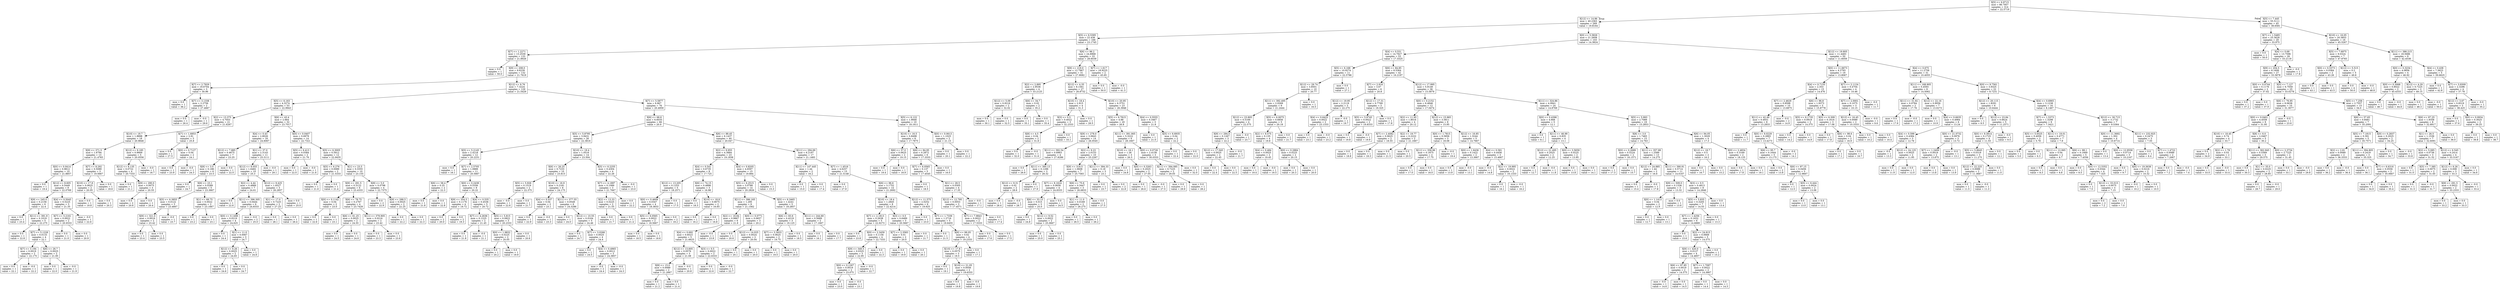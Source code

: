 digraph Tree {
node [shape=box] ;
0 [label="X[5] <= 6.9715\nmse = 86.7957\nsamples = 314\nvalue = 22.5719"] ;
1 [label="X[12] <= 14.86\nmse = 40.2363\nsamples = 269\nvalue = 19.8164"] ;
0 -> 1 [labeldistance=2.5, labelangle=45, headlabel="True"] ;
2 [label="X[5] <= 6.5395\nmse = 22.438\nsamples = 166\nvalue = 23.1745"] ;
1 -> 2 ;
3 [label="X[7] <= 1.2271\nmse = 13.2539\nsamples = 133\nvalue = 21.8926"] ;
2 -> 3 ;
4 [label="mse = 0.0\nsamples = 1\nvalue = 50.0"] ;
3 -> 4 ;
5 [label="X[9] <= 208.0\nmse = 9.6239\nsamples = 132\nvalue = 21.7619"] ;
3 -> 5 ;
6 [label="X[7] <= 2.7929\nmse = 19.6704\nsamples = 3\nvalue = 30.96"] ;
5 -> 6 ;
7 [label="mse = 0.0\nsamples = 1\nvalue = 36.2"] ;
6 -> 7 ;
8 [label="X[7] <= 3.1338\nmse = 2.2756\nsamples = 2\nvalue = 27.4667"] ;
6 -> 8 ;
9 [label="mse = 0.0\nsamples = 1\nvalue = 26.4"] ;
8 -> 9 ;
10 [label="mse = -0.0\nsamples = 1\nvalue = 29.6"] ;
8 -> 10 ;
11 [label="X[12] <= 9.76\nmse = 7.3224\nsamples = 129\nvalue = 21.5429"] ;
5 -> 11 ;
12 [label="X[5] <= 6.163\nmse = 4.3274\nsamples = 53\nvalue = 22.9943"] ;
11 -> 12 ;
13 [label="X[2] <= 13.375\nmse = 4.7053\nsamples = 21\nvalue = 21.6267"] ;
12 -> 13 ;
14 [label="X[10] <= 19.7\nmse = 1.8898\nsamples = 18\nvalue = 20.9846"] ;
13 -> 14 ;
15 [label="X[9] <= 371.5\nmse = 1.6794\nsamples = 13\nvalue = 21.4765"] ;
14 -> 15 ;
16 [label="X[0] <= 0.0414\nmse = 0.9812\nsamples = 10\nvalue = 21.8857"] ;
15 -> 16 ;
17 [label="mse = 0.0\nsamples = 1\nvalue = 19.4"] ;
16 -> 17 ;
18 [label="X[12] <= 8.605\nmse = 0.5449\nsamples = 9\nvalue = 22.0769"] ;
16 -> 18 ;
19 [label="X[9] <= 245.0\nmse = 0.2156\nsamples = 6\nvalue = 22.4"] ;
18 -> 19 ;
20 [label="mse = 0.0\nsamples = 1\nvalue = 23.4"] ;
19 -> 20 ;
21 [label="X[11] <= 391.9\nmse = 0.1019\nsamples = 5\nvalue = 22.275"] ;
19 -> 21 ;
22 [label="mse = 0.0\nsamples = 1\nvalue = 22.8"] ;
21 -> 22 ;
23 [label="X[7] <= 5.1228\nmse = 0.0133\nsamples = 4\nvalue = 22.1"] ;
21 -> 23 ;
24 [label="X[7] <= 3.194\nmse = 0.0019\nsamples = 2\nvalue = 22.175"] ;
23 -> 24 ;
25 [label="mse = 0.0\nsamples = 1\nvalue = 22.1"] ;
24 -> 25 ;
26 [label="mse = -0.0\nsamples = 1\nvalue = 22.2"] ;
24 -> 26 ;
27 [label="X[6] <= 26.7\nmse = 0.0025\nsamples = 2\nvalue = 21.95"] ;
23 -> 27 ;
28 [label="mse = 0.0\nsamples = 1\nvalue = 22.0"] ;
27 -> 28 ;
29 [label="mse = -0.0\nsamples = 1\nvalue = 21.9"] ;
27 -> 29 ;
30 [label="X[4] <= 0.5045\nmse = 0.5225\nsamples = 3\nvalue = 21.35"] ;
18 -> 30 ;
31 [label="X[7] <= 5.2161\nmse = 0.0022\nsamples = 2\nvalue = 20.9333"] ;
30 -> 31 ;
32 [label="mse = 0.0\nsamples = 1\nvalue = 21.0"] ;
31 -> 32 ;
33 [label="mse = 0.0\nsamples = 1\nvalue = 20.9"] ;
31 -> 33 ;
34 [label="mse = -0.0\nsamples = 1\nvalue = 22.6"] ;
30 -> 34 ;
35 [label="X[7] <= 8.292\nmse = 0.5089\nsamples = 3\nvalue = 19.5667"] ;
15 -> 35 ;
36 [label="X[10] <= 17.8\nmse = 0.0625\nsamples = 2\nvalue = 20.05"] ;
35 -> 36 ;
37 [label="mse = 0.0\nsamples = 1\nvalue = 19.8"] ;
36 -> 37 ;
38 [label="mse = 0.0\nsamples = 1\nvalue = 20.3"] ;
36 -> 38 ;
39 [label="mse = 0.0\nsamples = 1\nvalue = 18.6"] ;
35 -> 39 ;
40 [label="X[12] <= 9.185\nmse = 0.9669\nsamples = 5\nvalue = 20.0556"] ;
14 -> 40 ;
41 [label="X[12] <= 8.135\nmse = 0.0722\nsamples = 4\nvalue = 20.7333"] ;
40 -> 41 ;
42 [label="mse = 0.0\nsamples = 1\nvalue = 21.1"] ;
41 -> 42 ;
43 [label="X[9] <= 290.0\nmse = 0.0075\nsamples = 3\nvalue = 20.55"] ;
41 -> 43 ;
44 [label="mse = 0.0\nsamples = 2\nvalue = 20.6"] ;
43 -> 44 ;
45 [label="mse = 0.0\nsamples = 1\nvalue = 20.4"] ;
43 -> 45 ;
46 [label="mse = -0.0\nsamples = 1\nvalue = 18.7"] ;
40 -> 46 ;
47 [label="X[7] <= 1.6853\nmse = 2.91\nsamples = 3\nvalue = 25.8"] ;
13 -> 47 ;
48 [label="mse = 0.0\nsamples = 1\nvalue = 27.5"] ;
47 -> 48 ;
49 [label="X[0] <= 0.7127\nmse = 0.04\nsamples = 2\nvalue = 24.1"] ;
47 -> 49 ;
50 [label="mse = 0.0\nsamples = 1\nvalue = 23.9"] ;
49 -> 50 ;
51 [label="mse = -0.0\nsamples = 1\nvalue = 24.3"] ;
49 -> 51 ;
52 [label="X[6] <= 43.4\nmse = 2.664\nsamples = 32\nvalue = 23.7017"] ;
12 -> 52 ;
53 [label="X[4] <= 0.43\nmse = 2.8026\nsamples = 18\nvalue = 24.6067"] ;
52 -> 53 ;
54 [label="X[12] <= 7.885\nmse = 0.4675\nsamples = 7\nvalue = 23.25"] ;
53 -> 54 ;
55 [label="X[8] <= 3.0\nmse = 0.186\nsamples = 6\nvalue = 23.5"] ;
54 -> 55 ;
56 [label="mse = 0.0\nsamples = 1\nvalue = 24.7"] ;
55 -> 56 ;
57 [label="X[6] <= 23.1\nmse = 0.0289\nsamples = 5\nvalue = 23.3667"] ;
55 -> 57 ;
58 [label="X[5] <= 6.3855\nmse = 0.0122\nsamples = 3\nvalue = 23.4667"] ;
57 -> 58 ;
59 [label="X[9] <= 321.0\nmse = 0.0016\nsamples = 2\nvalue = 23.42"] ;
58 -> 59 ;
60 [label="mse = 0.0\nsamples = 1\nvalue = 23.4"] ;
59 -> 60 ;
61 [label="mse = 0.0\nsamples = 1\nvalue = 23.5"] ;
59 -> 61 ;
62 [label="mse = -0.0\nsamples = 1\nvalue = 23.7"] ;
58 -> 62 ;
63 [label="X[1] <= 68.75\nmse = 0.0022\nsamples = 2\nvalue = 23.1667"] ;
57 -> 63 ;
64 [label="mse = 0.0\nsamples = 1\nvalue = 23.2"] ;
63 -> 64 ;
65 [label="mse = 0.0\nsamples = 1\nvalue = 23.1"] ;
63 -> 65 ;
66 [label="mse = 0.0\nsamples = 1\nvalue = 22.0"] ;
54 -> 66 ;
67 [label="X[1] <= 37.0\nmse = 2.3143\nsamples = 11\nvalue = 25.5111"] ;
53 -> 67 ;
68 [label="X[12] <= 8.055\nmse = 1.6482\nsamples = 10\nvalue = 25.3"] ;
67 -> 68 ;
69 [label="X[2] <= 4.44\nmse = 0.4889\nsamples = 7\nvalue = 24.61"] ;
68 -> 69 ;
70 [label="mse = 0.0\nsamples = 1\nvalue = 22.6"] ;
69 -> 70 ;
71 [label="X[11] <= 396.305\nmse = 0.0444\nsamples = 6\nvalue = 24.8333"] ;
69 -> 71 ;
72 [label="X[0] <= 0.1498\nmse = 0.0219\nsamples = 4\nvalue = 24.625"] ;
71 -> 72 ;
73 [label="mse = 0.0\nsamples = 1\nvalue = 24.4"] ;
72 -> 73 ;
74 [label="X[1] <= 11.0\nmse = 0.0067\nsamples = 3\nvalue = 24.7"] ;
72 -> 74 ;
75 [label="X[12] <= 6.26\nmse = 0.0025\nsamples = 2\nvalue = 24.65"] ;
74 -> 75 ;
76 [label="mse = 0.0\nsamples = 1\nvalue = 24.6"] ;
75 -> 76 ;
77 [label="mse = 0.0\nsamples = 1\nvalue = 24.7"] ;
75 -> 77 ;
78 [label="mse = 0.0\nsamples = 1\nvalue = 24.8"] ;
74 -> 78 ;
79 [label="mse = -0.0\nsamples = 2\nvalue = 25.0"] ;
71 -> 79 ;
80 [label="X[12] <= 9.425\nmse = 1.6527\nsamples = 3\nvalue = 26.2857"] ;
68 -> 80 ;
81 [label="X[1] <= 17.0\nmse = 0.7225\nsamples = 2\nvalue = 27.25"] ;
80 -> 81 ;
82 [label="mse = 0.0\nsamples = 1\nvalue = 28.1"] ;
81 -> 82 ;
83 [label="mse = 0.0\nsamples = 1\nvalue = 26.4"] ;
81 -> 83 ;
84 [label="mse = 0.0\nsamples = 1\nvalue = 25.0"] ;
80 -> 84 ;
85 [label="mse = -0.0\nsamples = 1\nvalue = 29.1"] ;
67 -> 85 ;
86 [label="X[0] <= 0.0407\nmse = 0.6979\nsamples = 14\nvalue = 22.7321"] ;
52 -> 86 ;
87 [label="X[5] <= 6.413\nmse = 0.0384\nsamples = 2\nvalue = 21.76"] ;
86 -> 87 ;
88 [label="mse = 0.0\nsamples = 1\nvalue = 22.0"] ;
87 -> 88 ;
89 [label="mse = -0.0\nsamples = 1\nvalue = 21.6"] ;
87 -> 89 ;
90 [label="X[5] <= 6.3005\nmse = 0.5912\nsamples = 12\nvalue = 22.9435"] ;
86 -> 90 ;
91 [label="X[5] <= 6.276\nmse = 0.0089\nsamples = 2\nvalue = 21.5333"] ;
90 -> 91 ;
92 [label="mse = 0.0\nsamples = 1\nvalue = 21.6"] ;
91 -> 92 ;
93 [label="mse = 0.0\nsamples = 1\nvalue = 21.4"] ;
91 -> 93 ;
94 [label="X[1] <= 23.5\nmse = 0.3355\nsamples = 10\nvalue = 23.155"] ;
90 -> 94 ;
95 [label="X[9] <= 291.5\nmse = 0.3122\nsamples = 6\nvalue = 23.4333"] ;
94 -> 95 ;
96 [label="X[0] <= 0.1142\nmse = 0.04\nsamples = 2\nvalue = 23.0"] ;
95 -> 96 ;
97 [label="mse = 0.0\nsamples = 1\nvalue = 22.6"] ;
96 -> 97 ;
98 [label="mse = 0.0\nsamples = 1\nvalue = 23.1"] ;
96 -> 98 ;
99 [label="X[6] <= 78.75\nmse = 0.2767\nsamples = 4\nvalue = 23.7429"] ;
95 -> 99 ;
100 [label="X[6] <= 61.25\nmse = 0.0025\nsamples = 2\nvalue = 24.55"] ;
99 -> 100 ;
101 [label="mse = 0.0\nsamples = 1\nvalue = 24.5"] ;
100 -> 101 ;
102 [label="mse = 0.0\nsamples = 1\nvalue = 24.6"] ;
100 -> 102 ;
103 [label="X[11] <= 379.905\nmse = 0.0216\nsamples = 2\nvalue = 23.42"] ;
99 -> 103 ;
104 [label="mse = 0.0\nsamples = 1\nvalue = 23.3"] ;
103 -> 104 ;
105 [label="mse = 0.0\nsamples = 1\nvalue = 23.6"] ;
103 -> 105 ;
106 [label="X[8] <= 5.0\nmse = 0.0798\nsamples = 4\nvalue = 22.7375"] ;
94 -> 106 ;
107 [label="mse = 0.0\nsamples = 2\nvalue = 22.9"] ;
106 -> 107 ;
108 [label="X[9] <= 288.5\nmse = 0.0025\nsamples = 2\nvalue = 22.25"] ;
106 -> 108 ;
109 [label="mse = 0.0\nsamples = 1\nvalue = 22.2"] ;
108 -> 109 ;
110 [label="mse = 0.0\nsamples = 1\nvalue = 22.3"] ;
108 -> 110 ;
111 [label="X[7] <= 5.5877\nmse = 6.867\nsamples = 76\nvalue = 20.4959"] ;
11 -> 111 ;
112 [label="X[6] <= 68.8\nmse = 6.6035\nsamples = 66\nvalue = 20.9"] ;
111 -> 112 ;
113 [label="X[5] <= 5.8795\nmse = 3.9431\nsamples = 26\nvalue = 22.3816"] ;
112 -> 113 ;
114 [label="X[5] <= 5.2145\nmse = 2.4218\nsamples = 12\nvalue = 20.2231"] ;
113 -> 114 ;
115 [label="mse = 0.0\nsamples = 1\nvalue = 16.1"] ;
114 -> 115 ;
116 [label="X[7] <= 2.5705\nmse = 1.0889\nsamples = 11\nvalue = 20.5667"] ;
114 -> 116 ;
117 [label="X[6] <= 58.4\nmse = 0.25\nsamples = 2\nvalue = 22.3"] ;
116 -> 117 ;
118 [label="mse = 0.0\nsamples = 1\nvalue = 21.8"] ;
117 -> 118 ;
119 [label="mse = 0.0\nsamples = 1\nvalue = 22.8"] ;
117 -> 119 ;
120 [label="X[0] <= 0.2438\nmse = 0.5356\nsamples = 9\nvalue = 20.22"] ;
116 -> 120 ;
121 [label="X[9] <= 354.5\nmse = 0.1176\nsamples = 4\nvalue = 19.72"] ;
120 -> 121 ;
122 [label="mse = 0.0\nsamples = 2\nvalue = 20.0"] ;
121 -> 122 ;
123 [label="mse = 0.0\nsamples = 2\nvalue = 19.3"] ;
121 -> 123 ;
124 [label="X[4] <= 0.535\nmse = 0.4536\nsamples = 5\nvalue = 20.72"] ;
120 -> 124 ;
125 [label="X[7] <= 4.2636\nmse = 0.1225\nsamples = 2\nvalue = 21.45"] ;
124 -> 125 ;
126 [label="mse = 0.0\nsamples = 1\nvalue = 21.8"] ;
125 -> 126 ;
127 [label="mse = -0.0\nsamples = 1\nvalue = 21.1"] ;
125 -> 127 ;
128 [label="X[5] <= 5.815\nmse = 0.0822\nsamples = 3\nvalue = 20.2333"] ;
124 -> 128 ;
129 [label="X[0] <= 1.9832\nmse = 0.0225\nsamples = 2\nvalue = 20.05"] ;
128 -> 129 ;
130 [label="mse = 0.0\nsamples = 1\nvalue = 20.2"] ;
129 -> 130 ;
131 [label="mse = 0.0\nsamples = 1\nvalue = 19.9"] ;
129 -> 131 ;
132 [label="mse = 0.0\nsamples = 1\nvalue = 20.6"] ;
128 -> 132 ;
133 [label="X[10] <= 19.4\nmse = 1.0516\nsamples = 14\nvalue = 23.504"] ;
113 -> 133 ;
134 [label="X[6] <= 26.25\nmse = 0.7233\nsamples = 10\nvalue = 23.815"] ;
133 -> 134 ;
135 [label="X[5] <= 5.926\nmse = 0.1519\nsamples = 2\nvalue = 22.375"] ;
134 -> 135 ;
136 [label="mse = -0.0\nsamples = 1\nvalue = 22.6"] ;
135 -> 136 ;
137 [label="mse = 0.0\nsamples = 1\nvalue = 21.7"] ;
135 -> 137 ;
138 [label="X[10] <= 16.9\nmse = 0.2181\nsamples = 8\nvalue = 24.175"] ;
134 -> 138 ;
139 [label="X[4] <= 0.537\nmse = 0.04\nsamples = 2\nvalue = 23.1"] ;
138 -> 139 ;
140 [label="mse = 0.0\nsamples = 1\nvalue = 22.9"] ;
139 -> 140 ;
141 [label="mse = -0.0\nsamples = 1\nvalue = 23.3"] ;
139 -> 141 ;
142 [label="X[11] <= 377.55\nmse = 0.0549\nsamples = 6\nvalue = 24.3286"] ;
138 -> 142 ;
143 [label="mse = 0.0\nsamples = 1\nvalue = 24.0"] ;
142 -> 143 ;
144 [label="X[12] <= 10.55\nmse = 0.0164\nsamples = 5\nvalue = 24.46"] ;
142 -> 144 ;
145 [label="mse = 0.0\nsamples = 1\nvalue = 24.7"] ;
144 -> 145 ;
146 [label="X[7] <= 3.0266\nmse = 0.0025\nsamples = 4\nvalue = 24.4"] ;
144 -> 146 ;
147 [label="mse = 0.0\nsamples = 1\nvalue = 24.5"] ;
146 -> 147 ;
148 [label="X[4] <= 0.4965\nmse = 0.0012\nsamples = 3\nvalue = 24.3857"] ;
146 -> 148 ;
149 [label="mse = -0.0\nsamples = 2\nvalue = 24.4"] ;
148 -> 149 ;
150 [label="mse = -0.0\nsamples = 1\nvalue = 24.3"] ;
148 -> 150 ;
151 [label="X[5] <= 6.2255\nmse = 0.4304\nsamples = 4\nvalue = 22.26"] ;
133 -> 151 ;
152 [label="X[7] <= 4.1897\nmse = 0.1089\nsamples = 3\nvalue = 21.7667"] ;
151 -> 152 ;
153 [label="X[2] <= 13.33\nmse = 0.0225\nsamples = 2\nvalue = 21.55"] ;
152 -> 153 ;
154 [label="mse = 0.0\nsamples = 1\nvalue = 21.7"] ;
153 -> 154 ;
155 [label="mse = 0.0\nsamples = 1\nvalue = 21.4"] ;
153 -> 155 ;
156 [label="mse = 0.0\nsamples = 1\nvalue = 22.2"] ;
152 -> 156 ;
157 [label="mse = -0.0\nsamples = 1\nvalue = 23.0"] ;
151 -> 157 ;
158 [label="X[6] <= 88.45\nmse = 6.1437\nsamples = 40\nvalue = 20.047"] ;
112 -> 158 ;
159 [label="X[2] <= 9.955\nmse = 4.3884\nsamples = 23\nvalue = 19.1838"] ;
158 -> 159 ;
160 [label="X[4] <= 0.541\nmse = 0.6735\nsamples = 8\nvalue = 17.725"] ;
159 -> 160 ;
161 [label="X[12] <= 13.205\nmse = 0.1253\nsamples = 5\nvalue = 18.2571"] ;
160 -> 161 ;
162 [label="X[0] <= 0.4609\nmse = 0.0347\nsamples = 4\nvalue = 18.3833"] ;
161 -> 162 ;
163 [label="X[5] <= 6.0565\nmse = 0.0022\nsamples = 2\nvalue = 18.5667"] ;
162 -> 163 ;
164 [label="mse = 0.0\nsamples = 1\nvalue = 18.5"] ;
163 -> 164 ;
165 [label="mse = 0.0\nsamples = 1\nvalue = 18.6"] ;
163 -> 165 ;
166 [label="mse = 0.0\nsamples = 2\nvalue = 18.2"] ;
162 -> 166 ;
167 [label="mse = 0.0\nsamples = 1\nvalue = 17.5"] ;
161 -> 167 ;
168 [label="X[6] <= 74.15\nmse = 0.4896\nsamples = 3\nvalue = 16.98"] ;
160 -> 168 ;
169 [label="mse = 0.0\nsamples = 1\nvalue = 18.3"] ;
168 -> 169 ;
170 [label="X[10] <= 18.8\nmse = 0.0675\nsamples = 2\nvalue = 16.65"] ;
168 -> 170 ;
171 [label="mse = 0.0\nsamples = 1\nvalue = 16.2"] ;
170 -> 171 ;
172 [label="mse = 0.0\nsamples = 1\nvalue = 16.8"] ;
170 -> 172 ;
173 [label="X[4] <= 0.8205\nmse = 4.6597\nsamples = 15\nvalue = 19.884"] ;
159 -> 173 ;
174 [label="X[5] <= 6.2515\nmse = 3.0788\nsamples = 14\nvalue = 20.2826"] ;
173 -> 174 ;
175 [label="X[11] <= 396.165\nmse = 1.295\nsamples = 9\nvalue = 21.1562"] ;
174 -> 175 ;
176 [label="X[2] <= 18.84\nmse = 0.9867\nsamples = 6\nvalue = 21.9"] ;
175 -> 176 ;
177 [label="X[4] <= 0.692\nmse = 0.6023\nsamples = 5\nvalue = 21.6625"] ;
176 -> 177 ;
178 [label="X[12] <= 13.605\nmse = 0.0576\nsamples = 3\nvalue = 21.08"] ;
177 -> 178 ;
179 [label="X[8] <= 15.0\nmse = 0.0089\nsamples = 2\nvalue = 21.2667"] ;
178 -> 179 ;
180 [label="mse = 0.0\nsamples = 1\nvalue = 21.2"] ;
179 -> 180 ;
181 [label="mse = 0.0\nsamples = 1\nvalue = 21.4"] ;
179 -> 181 ;
182 [label="mse = -0.0\nsamples = 1\nvalue = 20.8"] ;
178 -> 182 ;
183 [label="X[3] <= 0.5\nmse = 0.0022\nsamples = 2\nvalue = 22.6333"] ;
177 -> 183 ;
184 [label="mse = 0.0\nsamples = 1\nvalue = 22.6"] ;
183 -> 184 ;
185 [label="mse = -0.0\nsamples = 1\nvalue = 22.7"] ;
183 -> 185 ;
186 [label="mse = -0.0\nsamples = 1\nvalue = 23.8"] ;
176 -> 186 ;
187 [label="X[0] <= 0.0771\nmse = 0.0657\nsamples = 3\nvalue = 20.2"] ;
175 -> 187 ;
188 [label="mse = 0.0\nsamples = 1\nvalue = 20.6"] ;
187 -> 188 ;
189 [label="X[12] <= 14.025\nmse = 0.0024\nsamples = 2\nvalue = 20.04"] ;
187 -> 189 ;
190 [label="mse = 0.0\nsamples = 1\nvalue = 20.1"] ;
189 -> 190 ;
191 [label="mse = 0.0\nsamples = 1\nvalue = 20.0"] ;
189 -> 191 ;
192 [label="X[5] <= 6.3465\nmse = 1.4241\nsamples = 5\nvalue = 18.2857"] ;
174 -> 192 ;
193 [label="X[6] <= 83.6\nmse = 0.4219\nsamples = 3\nvalue = 19.125"] ;
192 -> 193 ;
194 [label="X[7] <= 3.3933\nmse = 0.0625\nsamples = 2\nvalue = 19.75"] ;
193 -> 194 ;
195 [label="mse = 0.0\nsamples = 1\nvalue = 19.5"] ;
194 -> 195 ;
196 [label="mse = 0.0\nsamples = 1\nvalue = 20.0"] ;
194 -> 196 ;
197 [label="mse = 0.0\nsamples = 1\nvalue = 18.5"] ;
193 -> 197 ;
198 [label="X[11] <= 244.69\nmse = 0.5689\nsamples = 2\nvalue = 17.1667"] ;
192 -> 198 ;
199 [label="mse = 0.0\nsamples = 1\nvalue = 16.1"] ;
198 -> 199 ;
200 [label="mse = 0.0\nsamples = 1\nvalue = 17.7"] ;
198 -> 200 ;
201 [label="mse = 0.0\nsamples = 1\nvalue = 15.3"] ;
173 -> 201 ;
202 [label="X[11] <= 294.69\nmse = 6.2197\nsamples = 17\nvalue = 21.1483"] ;
158 -> 202 ;
203 [label="X[11] <= 147.445\nmse = 1.44\nsamples = 2\nvalue = 16.2"] ;
202 -> 203 ;
204 [label="mse = 0.0\nsamples = 1\nvalue = 15.0"] ;
203 -> 204 ;
205 [label="mse = 0.0\nsamples = 1\nvalue = 17.4"] ;
203 -> 205 ;
206 [label="X[7] <= 1.4516\nmse = 4.6257\nsamples = 15\nvalue = 21.5148"] ;
202 -> 206 ;
207 [label="mse = 0.0\nsamples = 1\nvalue = 27.9"] ;
206 -> 207 ;
208 [label="X[6] <= 96.6\nmse = 3.1752\nsamples = 14\nvalue = 21.2692"] ;
206 -> 208 ;
209 [label="X[10] <= 18.4\nmse = 1.2845\nsamples = 8\nvalue = 22.4214"] ;
208 -> 209 ;
210 [label="X[7] <= 2.1813\nmse = 0.2638\nsamples = 5\nvalue = 22.9273"] ;
209 -> 210 ;
211 [label="mse = 0.0\nsamples = 1\nvalue = 23.8"] ;
210 -> 211 ;
212 [label="X[0] <= 2.3459\nmse = 0.1156\nsamples = 4\nvalue = 22.7333"] ;
210 -> 212 ;
213 [label="X[9] <= 349.5\nmse = 0.0325\nsamples = 3\nvalue = 22.95"] ;
212 -> 213 ;
214 [label="X[0] <= 0.1267\nmse = 0.0019\nsamples = 2\nvalue = 23.075"] ;
213 -> 214 ;
215 [label="mse = 0.0\nsamples = 1\nvalue = 23.0"] ;
214 -> 215 ;
216 [label="mse = -0.0\nsamples = 1\nvalue = 23.1"] ;
214 -> 216 ;
217 [label="mse = -0.0\nsamples = 1\nvalue = 22.7"] ;
213 -> 217 ;
218 [label="mse = 0.0\nsamples = 1\nvalue = 22.3"] ;
212 -> 218 ;
219 [label="X[3] <= 0.5\nmse = 0.6489\nsamples = 3\nvalue = 20.5667"] ;
209 -> 219 ;
220 [label="X[7] <= 2.3583\nmse = 0.01\nsamples = 2\nvalue = 20.0"] ;
219 -> 220 ;
221 [label="mse = 0.0\nsamples = 1\nvalue = 19.9"] ;
220 -> 221 ;
222 [label="mse = 0.0\nsamples = 1\nvalue = 20.1"] ;
220 -> 222 ;
223 [label="mse = 0.0\nsamples = 1\nvalue = 21.7"] ;
219 -> 223 ;
224 [label="X[12] <= 11.575\nmse = 2.0252\nsamples = 6\nvalue = 19.925"] ;
208 -> 224 ;
225 [label="mse = 0.0\nsamples = 1\nvalue = 23.0"] ;
224 -> 225 ;
226 [label="X[7] <= 1.7339\nmse = 1.2716\nsamples = 5\nvalue = 19.6455"] ;
224 -> 226 ;
227 [label="mse = 0.0\nsamples = 1\nvalue = 21.5"] ;
226 -> 227 ;
228 [label="X[6] <= 98.05\nmse = 0.62\nsamples = 4\nvalue = 19.2333"] ;
226 -> 228 ;
229 [label="X[10] <= 17.8\nmse = 0.0575\nsamples = 3\nvalue = 19.5"] ;
228 -> 229 ;
230 [label="mse = 0.0\nsamples = 1\nvalue = 19.1"] ;
229 -> 230 ;
231 [label="X[10] <= 21.05\nmse = 0.0056\nsamples = 2\nvalue = 19.6333"] ;
229 -> 231 ;
232 [label="mse = 0.0\nsamples = 1\nvalue = 19.8"] ;
231 -> 232 ;
233 [label="mse = -0.0\nsamples = 1\nvalue = 19.6"] ;
231 -> 233 ;
234 [label="mse = 0.0\nsamples = 1\nvalue = 17.1"] ;
228 -> 234 ;
235 [label="X[5] <= 6.122\nmse = 1.9946\nsamples = 10\nvalue = 18.1611"] ;
111 -> 235 ;
236 [label="X[10] <= 16.5\nmse = 0.8498\nsamples = 8\nvalue = 17.7875"] ;
235 -> 236 ;
237 [label="X[6] <= 57.0\nmse = 0.0625\nsamples = 2\nvalue = 19.15"] ;
236 -> 237 ;
238 [label="mse = 0.0\nsamples = 1\nvalue = 19.4"] ;
237 -> 238 ;
239 [label="mse = 0.0\nsamples = 1\nvalue = 18.9"] ;
237 -> 239 ;
240 [label="X[6] <= 84.95\nmse = 0.2872\nsamples = 6\nvalue = 17.3333"] ;
236 -> 240 ;
241 [label="X[7] <= 6.0565\nmse = 0.137\nsamples = 5\nvalue = 17.4545"] ;
240 -> 241 ;
242 [label="mse = 0.0\nsamples = 1\nvalue = 18.5"] ;
241 -> 242 ;
243 [label="X[1] <= 28.5\nmse = 0.0305\nsamples = 4\nvalue = 17.35"] ;
241 -> 243 ;
244 [label="X[12] <= 12.795\nmse = 0.0053\nsamples = 3\nvalue = 17.4571"] ;
243 -> 244 ;
245 [label="X[7] <= 7.9843\nmse = 0.0022\nsamples = 2\nvalue = 17.5333"] ;
244 -> 245 ;
246 [label="mse = 0.0\nsamples = 1\nvalue = 17.6"] ;
245 -> 246 ;
247 [label="mse = 0.0\nsamples = 1\nvalue = 17.5"] ;
245 -> 247 ;
248 [label="mse = 0.0\nsamples = 1\nvalue = 17.4"] ;
244 -> 248 ;
249 [label="mse = -0.0\nsamples = 1\nvalue = 17.1"] ;
243 -> 249 ;
250 [label="mse = 0.0\nsamples = 1\nvalue = 16.0"] ;
240 -> 250 ;
251 [label="X[0] <= 0.0613\nmse = 1.1025\nsamples = 2\nvalue = 21.15"] ;
235 -> 251 ;
252 [label="mse = 0.0\nsamples = 1\nvalue = 20.1"] ;
251 -> 252 ;
253 [label="mse = 0.0\nsamples = 1\nvalue = 22.2"] ;
251 -> 253 ;
254 [label="X[6] <= 96.2\nmse = 24.8968\nsamples = 33\nvalue = 28.6039"] ;
2 -> 254 ;
255 [label="X[9] <= 219.0\nmse = 12.7967\nsamples = 31\nvalue = 27.9082"] ;
254 -> 255 ;
256 [label="X[2] <= 2.895\nmse = 2.9536\nsamples = 4\nvalue = 33.2125"] ;
255 -> 256 ;
257 [label="X[12] <= 5.09\nmse = 0.9216\nsamples = 2\nvalue = 32.02"] ;
256 -> 257 ;
258 [label="mse = 0.0\nsamples = 1\nvalue = 30.1"] ;
257 -> 258 ;
259 [label="mse = 0.0\nsamples = 1\nvalue = 32.5"] ;
257 -> 259 ;
260 [label="X[6] <= 34.7\nmse = 0.02\nsamples = 2\nvalue = 35.2"] ;
256 -> 260 ;
261 [label="mse = 0.0\nsamples = 1\nvalue = 35.1"] ;
260 -> 261 ;
262 [label="mse = 0.0\nsamples = 1\nvalue = 35.4"] ;
260 -> 262 ;
263 [label="X[12] <= 4.35\nmse = 8.1561\nsamples = 27\nvalue = 26.8732"] ;
255 -> 263 ;
264 [label="X[10] <= 18.4\nmse = 2.915\nsamples = 4\nvalue = 31.3"] ;
263 -> 264 ;
265 [label="X[3] <= 0.5\nmse = 0.4022\nsamples = 3\nvalue = 32.2333"] ;
264 -> 265 ;
266 [label="X[8] <= 4.5\nmse = 0.04\nsamples = 2\nvalue = 31.8"] ;
265 -> 266 ;
267 [label="mse = 0.0\nsamples = 1\nvalue = 32.0"] ;
266 -> 267 ;
268 [label="mse = -0.0\nsamples = 1\nvalue = 31.6"] ;
266 -> 268 ;
269 [label="mse = 0.0\nsamples = 1\nvalue = 33.1"] ;
265 -> 269 ;
270 [label="mse = 0.0\nsamples = 1\nvalue = 28.5"] ;
264 -> 270 ;
271 [label="X[10] <= 20.95\nmse = 6.3751\nsamples = 23\nvalue = 26.3946"] ;
263 -> 271 ;
272 [label="X[5] <= 6.7815\nmse = 4.88\nsamples = 20\nvalue = 26.8"] ;
271 -> 272 ;
273 [label="X[9] <= 278.0\nmse = 3.0643\nsamples = 14\nvalue = 26.0545"] ;
272 -> 273 ;
274 [label="X[11] <= 392.54\nmse = 0.6963\nsamples = 4\nvalue = 27.8286"] ;
273 -> 274 ;
275 [label="mse = 0.0\nsamples = 1\nvalue = 26.6"] ;
274 -> 275 ;
276 [label="X[11] <= 395.13\nmse = 0.1296\nsamples = 3\nvalue = 28.32"] ;
274 -> 276 ;
277 [label="X[12] <= 9.31\nmse = 0.02\nsamples = 2\nvalue = 28.6"] ;
276 -> 277 ;
278 [label="mse = 0.0\nsamples = 1\nvalue = 28.4"] ;
277 -> 278 ;
279 [label="mse = -0.0\nsamples = 1\nvalue = 28.7"] ;
277 -> 279 ;
280 [label="mse = 0.0\nsamples = 1\nvalue = 27.9"] ;
276 -> 280 ;
281 [label="X[2] <= 9.23\nmse = 2.0153\nsamples = 10\nvalue = 25.2267"] ;
273 -> 281 ;
282 [label="X[9] <= 318.5\nmse = 1.0608\nsamples = 7\nvalue = 25.7583"] ;
281 -> 282 ;
283 [label="X[7] <= 8.1624\nmse = 0.0656\nsamples = 4\nvalue = 24.8333"] ;
282 -> 283 ;
284 [label="X[6] <= 33.15\nmse = 0.015\nsamples = 3\nvalue = 25.0"] ;
283 -> 284 ;
285 [label="mse = 0.0\nsamples = 1\nvalue = 24.8"] ;
284 -> 285 ;
286 [label="X[12] <= 9.52\nmse = 0.0022\nsamples = 2\nvalue = 25.0667"] ;
284 -> 286 ;
287 [label="mse = 0.0\nsamples = 1\nvalue = 25.0"] ;
286 -> 287 ;
288 [label="mse = 0.0\nsamples = 1\nvalue = 25.1"] ;
286 -> 288 ;
289 [label="mse = 0.0\nsamples = 1\nvalue = 24.5"] ;
283 -> 289 ;
290 [label="X[6] <= 75.6\nmse = 0.3447\nsamples = 3\nvalue = 26.6833"] ;
282 -> 290 ;
291 [label="X[1] <= 11.0\nmse = 0.0169\nsamples = 2\nvalue = 26.275"] ;
290 -> 291 ;
292 [label="mse = 0.0\nsamples = 1\nvalue = 26.5"] ;
291 -> 292 ;
293 [label="mse = 0.0\nsamples = 1\nvalue = 26.2"] ;
291 -> 293 ;
294 [label="mse = 0.0\nsamples = 1\nvalue = 27.5"] ;
290 -> 294 ;
295 [label="X[11] <= 394.33\nmse = 0.18\nsamples = 3\nvalue = 23.1"] ;
281 -> 295 ;
296 [label="mse = 0.0\nsamples = 1\nvalue = 23.7"] ;
295 -> 296 ;
297 [label="mse = 0.0\nsamples = 2\nvalue = 22.8"] ;
295 -> 297 ;
298 [label="X[11] <= 391.065\nmse = 5.3222\nsamples = 6\nvalue = 28.1667"] ;
272 -> 298 ;
299 [label="X[10] <= 16.1\nmse = 1.26\nsamples = 3\nvalue = 26.3"] ;
298 -> 299 ;
300 [label="mse = 0.0\nsamples = 1\nvalue = 24.8"] ;
299 -> 300 ;
301 [label="X[0] <= 0.3263\nmse = 0.2025\nsamples = 2\nvalue = 27.05"] ;
299 -> 301 ;
302 [label="mse = 0.0\nsamples = 1\nvalue = 26.6"] ;
301 -> 302 ;
303 [label="mse = -0.0\nsamples = 1\nvalue = 27.5"] ;
301 -> 303 ;
304 [label="X[0] <= 0.0726\nmse = 2.4156\nsamples = 3\nvalue = 30.0333"] ;
298 -> 304 ;
305 [label="X[11] <= 394.085\nmse = 0.7225\nsamples = 2\nvalue = 29.05"] ;
304 -> 305 ;
306 [label="mse = 0.0\nsamples = 1\nvalue = 29.9"] ;
305 -> 306 ;
307 [label="mse = 0.0\nsamples = 1\nvalue = 28.2"] ;
305 -> 307 ;
308 [label="mse = 0.0\nsamples = 1\nvalue = 32.0"] ;
304 -> 308 ;
309 [label="X[4] <= 0.5555\nmse = 0.3467\nsamples = 3\nvalue = 21.8"] ;
271 -> 309 ;
310 [label="mse = 0.0\nsamples = 1\nvalue = 21.0"] ;
309 -> 310 ;
311 [label="X[5] <= 6.6935\nmse = 0.04\nsamples = 2\nvalue = 22.2"] ;
309 -> 311 ;
312 [label="mse = 0.0\nsamples = 1\nvalue = 22.4"] ;
311 -> 312 ;
313 [label="mse = 0.0\nsamples = 1\nvalue = 22.0"] ;
311 -> 313 ;
314 [label="X[7] <= 1.617\nmse = 18.9225\nsamples = 2\nvalue = 45.65"] ;
254 -> 314 ;
315 [label="mse = 0.0\nsamples = 1\nvalue = 50.0"] ;
314 -> 315 ;
316 [label="mse = -0.0\nsamples = 1\nvalue = 41.3"] ;
314 -> 316 ;
317 [label="X[0] <= 5.5826\nmse = 21.2608\nsamples = 103\nvalue = 14.3824"] ;
1 -> 317 ;
318 [label="X[4] <= 0.531\nmse = 14.7927\nsamples = 53\nvalue = 17.3325"] ;
317 -> 318 ;
319 [label="X[5] <= 6.168\nmse = 10.9274\nsamples = 11\nvalue = 22.5786"] ;
318 -> 319 ;
320 [label="X[12] <= 29.74\nmse = 3.8501\nsamples = 10\nvalue = 20.77"] ;
319 -> 320 ;
321 [label="X[11] <= 392.495\nmse = 2.0269\nsamples = 9\nvalue = 21.2444"] ;
320 -> 321 ;
322 [label="X[12] <= 23.805\nmse = 0.5169\nsamples = 4\nvalue = 22.575"] ;
321 -> 322 ;
323 [label="X[9] <= 294.0\nmse = 0.1267\nsamples = 3\nvalue = 22.2"] ;
322 -> 323 ;
324 [label="X[12] <= 17.045\nmse = 0.0025\nsamples = 2\nvalue = 22.45"] ;
323 -> 324 ;
325 [label="mse = 0.0\nsamples = 1\nvalue = 22.4"] ;
324 -> 325 ;
326 [label="mse = 0.0\nsamples = 1\nvalue = 22.5"] ;
324 -> 326 ;
327 [label="mse = -0.0\nsamples = 1\nvalue = 21.7"] ;
323 -> 327 ;
328 [label="mse = -0.0\nsamples = 1\nvalue = 23.7"] ;
322 -> 328 ;
329 [label="X[5] <= 6.0075\nmse = 0.6856\nsamples = 5\nvalue = 20.18"] ;
321 -> 329 ;
330 [label="X[2] <= 9.575\nmse = 0.135\nsamples = 4\nvalue = 19.8"] ;
329 -> 330 ;
331 [label="X[4] <= 0.484\nmse = 0.0025\nsamples = 2\nvalue = 19.45"] ;
330 -> 331 ;
332 [label="mse = 0.0\nsamples = 1\nvalue = 19.4"] ;
331 -> 332 ;
333 [label="mse = -0.0\nsamples = 1\nvalue = 19.5"] ;
331 -> 333 ;
334 [label="X[0] <= 0.2884\nmse = 0.0225\nsamples = 2\nvalue = 20.15"] ;
330 -> 334 ;
335 [label="mse = 0.0\nsamples = 1\nvalue = 20.3"] ;
334 -> 335 ;
336 [label="mse = 0.0\nsamples = 1\nvalue = 20.0"] ;
334 -> 336 ;
337 [label="mse = 0.0\nsamples = 1\nvalue = 21.7"] ;
329 -> 337 ;
338 [label="mse = 0.0\nsamples = 1\nvalue = 16.5"] ;
320 -> 338 ;
339 [label="mse = 0.0\nsamples = 1\nvalue = 27.1"] ;
319 -> 339 ;
340 [label="X[6] <= 84.85\nmse = 8.5364\nsamples = 42\nvalue = 16.2197"] ;
318 -> 340 ;
341 [label="X[7] <= 2.916\nmse = 3.67\nsamples = 6\nvalue = 20.8"] ;
340 -> 341 ;
342 [label="X[12] <= 19.95\nmse = 2.2119\nsamples = 3\nvalue = 22.275"] ;
341 -> 342 ;
343 [label="X[4] <= 0.6425\nmse = 0.0022\nsamples = 2\nvalue = 23.1333"] ;
342 -> 343 ;
344 [label="mse = 0.0\nsamples = 1\nvalue = 23.1"] ;
343 -> 344 ;
345 [label="mse = -0.0\nsamples = 1\nvalue = 23.2"] ;
343 -> 345 ;
346 [label="mse = -0.0\nsamples = 1\nvalue = 19.7"] ;
342 -> 346 ;
347 [label="X[12] <= 17.31\nmse = 0.7769\nsamples = 3\nvalue = 19.325"] ;
341 -> 347 ;
348 [label="X[5] <= 5.9745\nmse = 0.0022\nsamples = 2\nvalue = 19.8333"] ;
347 -> 348 ;
349 [label="mse = 0.0\nsamples = 1\nvalue = 19.8"] ;
348 -> 349 ;
350 [label="mse = -0.0\nsamples = 1\nvalue = 19.9"] ;
348 -> 350 ;
351 [label="mse = 0.0\nsamples = 1\nvalue = 17.8"] ;
347 -> 351 ;
352 [label="X[12] <= 17.995\nmse = 5.9149\nsamples = 36\nvalue = 15.5879"] ;
340 -> 352 ;
353 [label="X[0] <= 0.2152\nmse = 6.4846\nsamples = 12\nvalue = 17.0474"] ;
352 -> 353 ;
354 [label="X[2] <= 11.95\nmse = 1.8016\nsamples = 4\nvalue = 20.12"] ;
353 -> 354 ;
355 [label="X[7] <= 2.4082\nmse = 0.0625\nsamples = 2\nvalue = 18.55"] ;
354 -> 355 ;
356 [label="mse = 0.0\nsamples = 1\nvalue = 18.8"] ;
355 -> 356 ;
357 [label="mse = 0.0\nsamples = 1\nvalue = 18.3"] ;
355 -> 357 ;
358 [label="X[2] <= 19.77\nmse = 0.2222\nsamples = 2\nvalue = 21.1667"] ;
354 -> 358 ;
359 [label="mse = 0.0\nsamples = 1\nvalue = 21.5"] ;
358 -> 359 ;
360 [label="mse = 0.0\nsamples = 1\nvalue = 20.5"] ;
358 -> 360 ;
361 [label="X[12] <= 15.965\nmse = 3.5811\nsamples = 8\nvalue = 15.95"] ;
353 -> 361 ;
362 [label="X[0] <= 1.7815\nmse = 0.5856\nsamples = 3\nvalue = 18.08"] ;
361 -> 362 ;
363 [label="X[11] <= 358.96\nmse = 0.1875\nsamples = 2\nvalue = 17.75"] ;
362 -> 363 ;
364 [label="mse = 0.0\nsamples = 1\nvalue = 17.0"] ;
363 -> 364 ;
365 [label="mse = 0.0\nsamples = 1\nvalue = 18.0"] ;
363 -> 365 ;
366 [label="mse = -0.0\nsamples = 1\nvalue = 19.4"] ;
362 -> 366 ;
367 [label="X[12] <= 16.85\nmse = 1.3244\nsamples = 5\nvalue = 14.7667"] ;
361 -> 367 ;
368 [label="X[0] <= 1.6436\nmse = 0.1422\nsamples = 2\nvalue = 13.3667"] ;
367 -> 368 ;
369 [label="mse = 0.0\nsamples = 1\nvalue = 13.9"] ;
368 -> 369 ;
370 [label="mse = -0.0\nsamples = 1\nvalue = 13.1"] ;
368 -> 370 ;
371 [label="X[4] <= 0.581\nmse = 0.4456\nsamples = 3\nvalue = 15.4667"] ;
367 -> 371 ;
372 [label="mse = -0.0\nsamples = 1\nvalue = 14.8"] ;
371 -> 372 ;
373 [label="X[2] <= 19.995\nmse = 0.0022\nsamples = 2\nvalue = 16.1333"] ;
371 -> 373 ;
374 [label="mse = 0.0\nsamples = 1\nvalue = 16.1"] ;
373 -> 374 ;
375 [label="mse = -0.0\nsamples = 1\nvalue = 16.2"] ;
373 -> 375 ;
376 [label="X[11] <= 324.86\nmse = 4.0941\nsamples = 24\nvalue = 14.8769"] ;
352 -> 376 ;
377 [label="X[0] <= 0.4396\nmse = 4.668\nsamples = 5\nvalue = 12.1"] ;
376 -> 377 ;
378 [label="mse = 0.0\nsamples = 1\nvalue = 8.1"] ;
377 -> 378 ;
379 [label="X[11] <= 46.99\nmse = 0.835\nsamples = 4\nvalue = 13.1"] ;
377 -> 379 ;
380 [label="X[12] <= 21.495\nmse = 0.2025\nsamples = 2\nvalue = 12.25"] ;
379 -> 380 ;
381 [label="mse = 0.0\nsamples = 1\nvalue = 12.7"] ;
380 -> 381 ;
382 [label="mse = -0.0\nsamples = 1\nvalue = 11.8"] ;
380 -> 382 ;
383 [label="X[0] <= 3.5659\nmse = 0.0225\nsamples = 2\nvalue = 13.95"] ;
379 -> 383 ;
384 [label="mse = 0.0\nsamples = 1\nvalue = 13.8"] ;
383 -> 384 ;
385 [label="mse = 0.0\nsamples = 1\nvalue = 14.1"] ;
383 -> 385 ;
386 [label="X[5] <= 5.993\nmse = 2.7089\nsamples = 19\nvalue = 15.2853"] ;
376 -> 386 ;
387 [label="X[8] <= 3.0\nmse = 1.7483\nsamples = 15\nvalue = 14.763"] ;
386 -> 387 ;
388 [label="X[0] <= 0.2689\nmse = 0.5224\nsamples = 2\nvalue = 16.1571"] ;
387 -> 388 ;
389 [label="mse = 0.0\nsamples = 1\nvalue = 17.3"] ;
388 -> 389 ;
390 [label="mse = 0.0\nsamples = 1\nvalue = 15.7"] ;
388 -> 390 ;
391 [label="X[11] <= 357.88\nmse = 1.2589\nsamples = 13\nvalue = 14.275"] ;
387 -> 391 ;
392 [label="X[12] <= 24.885\nmse = 1.44\nsamples = 2\nvalue = 16.6"] ;
391 -> 392 ;
393 [label="mse = 0.0\nsamples = 1\nvalue = 15.4"] ;
392 -> 393 ;
394 [label="mse = -0.0\nsamples = 1\nvalue = 17.8"] ;
392 -> 394 ;
395 [label="X[11] <= 390.91\nmse = 0.5714\nsamples = 11\nvalue = 14.0167"] ;
391 -> 395 ;
396 [label="X[9] <= 509.0\nmse = 0.1336\nsamples = 3\nvalue = 13.32"] ;
395 -> 396 ;
397 [label="X[0] <= 1.1413\nmse = 0.04\nsamples = 2\nvalue = 12.9"] ;
396 -> 397 ;
398 [label="mse = 0.0\nsamples = 1\nvalue = 12.7"] ;
397 -> 398 ;
399 [label="mse = 0.0\nsamples = 1\nvalue = 13.1"] ;
397 -> 399 ;
400 [label="mse = 0.0\nsamples = 1\nvalue = 13.6"] ;
396 -> 400 ;
401 [label="X[3] <= 0.5\nmse = 0.4813\nsamples = 8\nvalue = 14.2846"] ;
395 -> 401 ;
402 [label="X[5] <= 5.835\nmse = 0.3205\nsamples = 7\nvalue = 14.55"] ;
401 -> 402 ;
403 [label="X[7] <= 1.4256\nmse = 0.1632\nsamples = 6\nvalue = 14.6889"] ;
402 -> 403 ;
404 [label="mse = 0.0\nsamples = 1\nvalue = 15.6"] ;
403 -> 404 ;
405 [label="X[2] <= 24.815\nmse = 0.0669\nsamples = 5\nvalue = 14.575"] ;
403 -> 405 ;
406 [label="X[9] <= 420.0\nmse = 0.0127\nsamples = 4\nvalue = 14.4857"] ;
405 -> 406 ;
407 [label="X[6] <= 97.85\nmse = 0.0019\nsamples = 2\nvalue = 14.575"] ;
406 -> 407 ;
408 [label="mse = -0.0\nsamples = 1\nvalue = 14.6"] ;
407 -> 408 ;
409 [label="mse = 0.0\nsamples = 1\nvalue = 14.5"] ;
407 -> 409 ;
410 [label="X[7] <= 1.7097\nmse = 0.0022\nsamples = 2\nvalue = 14.3667"] ;
406 -> 410 ;
411 [label="mse = 0.0\nsamples = 1\nvalue = 14.4"] ;
410 -> 411 ;
412 [label="mse = 0.0\nsamples = 1\nvalue = 14.3"] ;
410 -> 412 ;
413 [label="mse = 0.0\nsamples = 1\nvalue = 15.2"] ;
405 -> 413 ;
414 [label="mse = 0.0\nsamples = 1\nvalue = 13.3"] ;
402 -> 414 ;
415 [label="mse = 0.0\nsamples = 1\nvalue = 13.4"] ;
401 -> 415 ;
416 [label="X[6] <= 94.05\nmse = 1.3029\nsamples = 4\nvalue = 17.3"] ;
386 -> 416 ;
417 [label="X[12] <= 18.7\nmse = 0.5\nsamples = 2\nvalue = 16.2"] ;
416 -> 417 ;
418 [label="mse = 0.0\nsamples = 1\nvalue = 16.7"] ;
417 -> 418 ;
419 [label="mse = 0.0\nsamples = 1\nvalue = 15.2"] ;
417 -> 419 ;
420 [label="X[0] <= 2.4834\nmse = 0.3169\nsamples = 2\nvalue = 18.125"] ;
416 -> 420 ;
421 [label="mse = 0.0\nsamples = 1\nvalue = 17.8"] ;
420 -> 421 ;
422 [label="mse = 0.0\nsamples = 1\nvalue = 19.1"] ;
420 -> 422 ;
423 [label="X[12] <= 19.805\nmse = 11.4483\nsamples = 50\nvalue = 11.6059"] ;
317 -> 423 ;
424 [label="X[0] <= 11.6673\nmse = 4.2793\nsamples = 19\nvalue = 13.8067"] ;
423 -> 424 ;
425 [label="X[4] <= 0.7155\nmse = 2.353\nsamples = 15\nvalue = 14.476"] ;
424 -> 425 ;
426 [label="X[7] <= 2.4629\nmse = 0.8598\nsamples = 10\nvalue = 13.6875"] ;
425 -> 426 ;
427 [label="X[11] <= 42.49\nmse = 0.4931\nsamples = 8\nvalue = 13.2833"] ;
426 -> 427 ;
428 [label="mse = 0.0\nsamples = 1\nvalue = 11.7"] ;
427 -> 428 ;
429 [label="X[0] <= 9.0229\nmse = 0.2893\nsamples = 7\nvalue = 13.4273"] ;
427 -> 429 ;
430 [label="X[6] <= 95.7\nmse = 0.1644\nsamples = 5\nvalue = 13.175"] ;
429 -> 430 ;
431 [label="mse = 0.0\nsamples = 2\nvalue = 13.8"] ;
430 -> 431 ;
432 [label="X[6] <= 97.15\nmse = 0.0456\nsamples = 3\nvalue = 12.9667"] ;
430 -> 432 ;
433 [label="mse = 0.0\nsamples = 1\nvalue = 12.5"] ;
432 -> 433 ;
434 [label="X[5] <= 6.444\nmse = 0.0024\nsamples = 2\nvalue = 13.06"] ;
432 -> 434 ;
435 [label="mse = 0.0\nsamples = 1\nvalue = 13.0"] ;
434 -> 435 ;
436 [label="mse = 0.0\nsamples = 1\nvalue = 13.1"] ;
434 -> 436 ;
437 [label="mse = -0.0\nsamples = 2\nvalue = 14.1"] ;
429 -> 437 ;
438 [label="mse = -0.0\nsamples = 2\nvalue = 14.9"] ;
426 -> 438 ;
439 [label="X[6] <= 96.8\nmse = 1.9373\nsamples = 5\nvalue = 15.8778"] ;
425 -> 439 ;
440 [label="X[5] <= 6.1735\nmse = 0.0919\nsamples = 2\nvalue = 14.375"] ;
439 -> 440 ;
441 [label="mse = 0.0\nsamples = 1\nvalue = 14.2"] ;
440 -> 441 ;
442 [label="mse = 0.0\nsamples = 1\nvalue = 14.9"] ;
440 -> 442 ;
443 [label="X[5] <= 6.309\nmse = 0.1616\nsamples = 3\nvalue = 17.08"] ;
439 -> 443 ;
444 [label="mse = 0.0\nsamples = 1\nvalue = 17.8"] ;
443 -> 444 ;
445 [label="X[6] <= 98.6\nmse = 0.04\nsamples = 2\nvalue = 16.9"] ;
443 -> 445 ;
446 [label="mse = 0.0\nsamples = 1\nvalue = 17.1"] ;
445 -> 446 ;
447 [label="mse = 0.0\nsamples = 1\nvalue = 16.7"] ;
445 -> 447 ;
448 [label="X[7] <= 2.1124\nmse = 0.4704\nsamples = 4\nvalue = 10.46"] ;
424 -> 448 ;
449 [label="X[7] <= 2.0001\nmse = 0.1075\nsamples = 3\nvalue = 10.15"] ;
448 -> 449 ;
450 [label="X[12] <= 16.45\nmse = 0.0089\nsamples = 2\nvalue = 10.3333"] ;
449 -> 450 ;
451 [label="mse = 0.0\nsamples = 1\nvalue = 10.2"] ;
450 -> 451 ;
452 [label="mse = 0.0\nsamples = 1\nvalue = 10.4"] ;
450 -> 452 ;
453 [label="mse = -0.0\nsamples = 1\nvalue = 9.6"] ;
449 -> 453 ;
454 [label="mse = -0.0\nsamples = 1\nvalue = 11.7"] ;
448 -> 454 ;
455 [label="X[4] <= 0.675\nmse = 11.2758\nsamples = 31\nvalue = 10.4055"] ;
423 -> 455 ;
456 [label="X[11] <= 168.905\nmse = 5.4593\nsamples = 9\nvalue = 14.5062"] ;
455 -> 456 ;
457 [label="X[11] <= 31.92\nmse = 0.0784\nsamples = 2\nvalue = 17.76"] ;
456 -> 457 ;
458 [label="mse = 0.0\nsamples = 1\nvalue = 17.9"] ;
457 -> 458 ;
459 [label="mse = -0.0\nsamples = 1\nvalue = 17.2"] ;
457 -> 459 ;
460 [label="X[12] <= 22.16\nmse = 0.9056\nsamples = 7\nvalue = 13.0273"] ;
456 -> 460 ;
461 [label="mse = 0.0\nsamples = 1\nvalue = 10.9"] ;
460 -> 461 ;
462 [label="X[4] <= 0.6635\nmse = 0.4984\nsamples = 6\nvalue = 13.24"] ;
460 -> 462 ;
463 [label="X[4] <= 0.599\nmse = 0.4384\nsamples = 3\nvalue = 12.76"] ;
462 -> 463 ;
464 [label="mse = -0.0\nsamples = 1\nvalue = 13.3"] ;
463 -> 464 ;
465 [label="X[12] <= 24.125\nmse = 0.0025\nsamples = 2\nvalue = 11.95"] ;
463 -> 465 ;
466 [label="mse = 0.0\nsamples = 1\nvalue = 11.9"] ;
465 -> 466 ;
467 [label="mse = 0.0\nsamples = 1\nvalue = 12.0"] ;
465 -> 467 ;
468 [label="X[0] <= 21.0732\nmse = 0.0976\nsamples = 3\nvalue = 13.72"] ;
462 -> 468 ;
469 [label="X[7] <= 1.2409\nmse = 0.0019\nsamples = 2\nvalue = 13.875"] ;
468 -> 469 ;
470 [label="mse = 0.0\nsamples = 1\nvalue = 13.8"] ;
469 -> 470 ;
471 [label="mse = 0.0\nsamples = 1\nvalue = 13.9"] ;
469 -> 471 ;
472 [label="mse = -0.0\nsamples = 1\nvalue = 13.1"] ;
468 -> 472 ;
473 [label="X[0] <= 9.7561\nmse = 3.9325\nsamples = 22\nvalue = 8.7231"] ;
455 -> 473 ;
474 [label="X[12] <= 20.115\nmse = 1.8291\nsamples = 6\nvalue = 10.6444"] ;
473 -> 474 ;
475 [label="mse = 0.0\nsamples = 1\nvalue = 8.5"] ;
474 -> 475 ;
476 [label="X[12] <= 23.84\nmse = 0.6624\nsamples = 5\nvalue = 11.2571"] ;
474 -> 476 ;
477 [label="X[0] <= 9.3914\nmse = 0.1725\nsamples = 4\nvalue = 11.55"] ;
476 -> 477 ;
478 [label="X[5] <= 5.8645\nmse = 0.0319\nsamples = 3\nvalue = 11.275"] ;
477 -> 478 ;
479 [label="X[12] <= 22.225\nmse = 0.0089\nsamples = 2\nvalue = 11.3667"] ;
478 -> 479 ;
480 [label="mse = 0.0\nsamples = 1\nvalue = 11.5"] ;
479 -> 480 ;
481 [label="mse = -0.0\nsamples = 1\nvalue = 11.3"] ;
479 -> 481 ;
482 [label="mse = 0.0\nsamples = 1\nvalue = 11.0"] ;
478 -> 482 ;
483 [label="mse = 0.0\nsamples = 1\nvalue = 12.1"] ;
477 -> 483 ;
484 [label="mse = -0.0\nsamples = 1\nvalue = 9.5"] ;
476 -> 484 ;
485 [label="X[4] <= 0.6965\nmse = 3.1238\nsamples = 16\nvalue = 8.1467"] ;
473 -> 485 ;
486 [label="X[7] <= 1.5373\nmse = 1.3298\nsamples = 9\nvalue = 7.3421"] ;
485 -> 486 ;
487 [label="X[5] <= 5.6525\nmse = 0.4056\nsamples = 2\nvalue = 5.78"] ;
486 -> 487 ;
488 [label="mse = 0.0\nsamples = 1\nvalue = 5.0"] ;
487 -> 488 ;
489 [label="mse = 0.0\nsamples = 1\nvalue = 6.3"] ;
487 -> 489 ;
490 [label="X[11] <= 19.01\nmse = 0.4771\nsamples = 7\nvalue = 7.9"] ;
486 -> 490 ;
491 [label="X[11] <= 12.065\nmse = 0.04\nsamples = 2\nvalue = 8.7"] ;
490 -> 491 ;
492 [label="mse = 0.0\nsamples = 1\nvalue = 8.3"] ;
491 -> 492 ;
493 [label="mse = 0.0\nsamples = 1\nvalue = 8.8"] ;
491 -> 493 ;
494 [label="X[6] <= 88.1\nmse = 0.1669\nsamples = 5\nvalue = 7.4556"] ;
490 -> 494 ;
495 [label="mse = 0.0\nsamples = 1\nvalue = 8.5"] ;
494 -> 495 ;
496 [label="X[0] <= 12.5352\nmse = 0.0344\nsamples = 4\nvalue = 7.325"] ;
494 -> 496 ;
497 [label="mse = 0.0\nsamples = 1\nvalue = 7.5"] ;
496 -> 497 ;
498 [label="X[12] <= 33.015\nmse = 0.0075\nsamples = 3\nvalue = 7.15"] ;
496 -> 498 ;
499 [label="mse = 0.0\nsamples = 2\nvalue = 7.2"] ;
498 -> 499 ;
500 [label="mse = 0.0\nsamples = 1\nvalue = 7.0"] ;
498 -> 500 ;
501 [label="X[12] <= 30.715\nmse = 3.1732\nsamples = 7\nvalue = 9.5364"] ;
485 -> 501 ;
502 [label="X[0] <= 11.3692\nmse = 1.302\nsamples = 4\nvalue = 10.6714"] ;
501 -> 502 ;
503 [label="mse = 0.0\nsamples = 1\nvalue = 13.4"] ;
502 -> 503 ;
504 [label="X[0] <= 12.9558\nmse = 0.0714\nsamples = 3\nvalue = 10.2167"] ;
502 -> 504 ;
505 [label="mse = 0.0\nsamples = 1\nvalue = 9.7"] ;
504 -> 505 ;
506 [label="X[0] <= 19.3638\nmse = 0.0216\nsamples = 2\nvalue = 10.32"] ;
504 -> 506 ;
507 [label="mse = -0.0\nsamples = 1\nvalue = 10.2"] ;
506 -> 507 ;
508 [label="mse = 0.0\nsamples = 1\nvalue = 10.5"] ;
506 -> 508 ;
509 [label="X[11] <= 232.925\nmse = 0.2475\nsamples = 3\nvalue = 7.55"] ;
501 -> 509 ;
510 [label="mse = 0.0\nsamples = 1\nvalue = 8.4"] ;
509 -> 510 ;
511 [label="X[7] <= 1.4722\nmse = 0.0089\nsamples = 2\nvalue = 7.2667"] ;
509 -> 511 ;
512 [label="mse = 0.0\nsamples = 1\nvalue = 7.2"] ;
511 -> 512 ;
513 [label="mse = -0.0\nsamples = 1\nvalue = 7.4"] ;
511 -> 513 ;
514 [label="X[5] <= 7.445\nmse = 55.5111\nsamples = 45\nvalue = 38.6581"] ;
0 -> 514 [labeldistance=2.5, labelangle=-45, headlabel="False"] ;
515 [label="X[7] <= 1.5485\nmse = 25.3628\nsamples = 29\nvalue = 33.975"] ;
514 -> 515 ;
516 [label="mse = 0.0\nsamples = 1\nvalue = 50.0"] ;
515 -> 516 ;
517 [label="X[4] <= 0.68\nmse = 13.7596\nsamples = 28\nvalue = 33.2119"] ;
515 -> 517 ;
518 [label="X[9] <= 204.5\nmse = 8.1606\nsamples = 27\nvalue = 33.5878"] ;
517 -> 518 ;
519 [label="X[0] <= 0.0744\nmse = 0.1176\nsamples = 2\nvalue = 37.62"] ;
518 -> 519 ;
520 [label="mse = 0.0\nsamples = 1\nvalue = 37.2"] ;
519 -> 520 ;
521 [label="mse = 0.0\nsamples = 1\nvalue = 37.9"] ;
519 -> 521 ;
522 [label="X[5] <= 7.127\nmse = 6.7059\nsamples = 25\nvalue = 33.0278"] ;
518 -> 522 ;
523 [label="X[6] <= 76.95\nmse = 9.0638\nsamples = 10\nvalue = 31.3077"] ;
522 -> 523 ;
524 [label="X[0] <= 0.0401\nmse = 4.4558\nsamples = 9\nvalue = 31.95"] ;
523 -> 524 ;
525 [label="X[10] <= 18.45\nmse = 0.74\nsamples = 4\nvalue = 33.7"] ;
524 -> 525 ;
526 [label="mse = 0.0\nsamples = 2\nvalue = 34.9"] ;
525 -> 526 ;
527 [label="X[2] <= 1.78\nmse = 0.03\nsamples = 2\nvalue = 33.1"] ;
525 -> 527 ;
528 [label="mse = 0.0\nsamples = 1\nvalue = 33.0"] ;
527 -> 528 ;
529 [label="mse = -0.0\nsamples = 1\nvalue = 33.4"] ;
527 -> 529 ;
530 [label="X[8] <= 6.0\nmse = 2.0467\nsamples = 5\nvalue = 30.2"] ;
524 -> 530 ;
531 [label="X[11] <= 362.945\nmse = 0.5369\nsamples = 3\nvalue = 29.575"] ;
530 -> 531 ;
532 [label="mse = 0.0\nsamples = 1\nvalue = 30.3"] ;
531 -> 532 ;
533 [label="X[1] <= 35.0\nmse = 0.0225\nsamples = 2\nvalue = 28.85"] ;
531 -> 533 ;
534 [label="mse = 0.0\nsamples = 1\nvalue = 28.7"] ;
533 -> 534 ;
535 [label="mse = -0.0\nsamples = 1\nvalue = 29.0"] ;
533 -> 535 ;
536 [label="X[0] <= 2.3734\nmse = 2.7225\nsamples = 2\nvalue = 31.45"] ;
530 -> 536 ;
537 [label="mse = 0.0\nsamples = 1\nvalue = 33.1"] ;
536 -> 537 ;
538 [label="mse = -0.0\nsamples = 1\nvalue = 29.8"] ;
536 -> 538 ;
539 [label="mse = -0.0\nsamples = 1\nvalue = 23.6"] ;
523 -> 539 ;
540 [label="X[5] <= 7.258\nmse = 2.7557\nsamples = 15\nvalue = 34.0"] ;
522 -> 540 ;
541 [label="X[6] <= 57.65\nmse = 0.8481\nsamples = 7\nvalue = 35.2091"] ;
540 -> 541 ;
542 [label="X[5] <= 7.1815\nmse = 0.391\nsamples = 5\nvalue = 35.7571"] ;
541 -> 542 ;
543 [label="X[2] <= 2.81\nmse = 0.0089\nsamples = 2\nvalue = 36.3333"] ;
542 -> 543 ;
544 [label="mse = 0.0\nsamples = 1\nvalue = 36.2"] ;
543 -> 544 ;
545 [label="mse = -0.0\nsamples = 1\nvalue = 36.4"] ;
543 -> 545 ;
546 [label="X[11] <= 394.805\nmse = 0.2419\nsamples = 3\nvalue = 35.325"] ;
542 -> 546 ;
547 [label="mse = 0.0\nsamples = 1\nvalue = 36.1"] ;
546 -> 547 ;
548 [label="X[7] <= 6.6316\nmse = 0.0556\nsamples = 2\nvalue = 35.0667"] ;
546 -> 548 ;
549 [label="mse = 0.0\nsamples = 1\nvalue = 34.9"] ;
548 -> 549 ;
550 [label="mse = 0.0\nsamples = 1\nvalue = 35.4"] ;
548 -> 550 ;
551 [label="X[0] <= 0.2837\nmse = 0.2025\nsamples = 2\nvalue = 34.25"] ;
541 -> 551 ;
552 [label="mse = 0.0\nsamples = 1\nvalue = 34.7"] ;
551 -> 552 ;
553 [label="mse = -0.0\nsamples = 1\nvalue = 33.8"] ;
551 -> 553 ;
554 [label="X[6] <= 97.25\nmse = 1.9358\nsamples = 8\nvalue = 32.8917"] ;
540 -> 554 ;
555 [label="X[1] <= 26.5\nmse = 1.1536\nsamples = 7\nvalue = 32.6091"] ;
554 -> 555 ;
556 [label="X[2] <= 5.085\nmse = 0.0736\nsamples = 3\nvalue = 31.52"] ;
555 -> 556 ;
557 [label="mse = 0.0\nsamples = 1\nvalue = 31.0"] ;
556 -> 557 ;
558 [label="X[5] <= 7.385\nmse = 0.0075\nsamples = 2\nvalue = 31.65"] ;
556 -> 558 ;
559 [label="mse = 0.0\nsamples = 1\nvalue = 31.5"] ;
558 -> 559 ;
560 [label="mse = -0.0\nsamples = 1\nvalue = 31.7"] ;
558 -> 560 ;
561 [label="X[12] <= 6.545\nmse = 0.2414\nsamples = 4\nvalue = 33.5167"] ;
555 -> 561 ;
562 [label="X[12] <= 6.26\nmse = 0.008\nsamples = 3\nvalue = 33.3"] ;
561 -> 562 ;
563 [label="X[9] <= 291.5\nmse = 0.0022\nsamples = 2\nvalue = 33.2333"] ;
562 -> 563 ;
564 [label="mse = 0.0\nsamples = 1\nvalue = 33.2"] ;
563 -> 564 ;
565 [label="mse = 0.0\nsamples = 1\nvalue = 33.3"] ;
563 -> 565 ;
566 [label="mse = -0.0\nsamples = 1\nvalue = 33.4"] ;
562 -> 566 ;
567 [label="mse = 0.0\nsamples = 1\nvalue = 34.6"] ;
561 -> 567 ;
568 [label="mse = 0.0\nsamples = 1\nvalue = 36.0"] ;
554 -> 568 ;
569 [label="mse = -0.0\nsamples = 1\nvalue = 17.8"] ;
517 -> 569 ;
570 [label="X[10] <= 16.05\nmse = 20.3853\nsamples = 16\nvalue = 45.5267"] ;
514 -> 570 ;
571 [label="X[5] <= 7.6975\nmse = 9.0324\nsamples = 7\nvalue = 47.8765"] ;
570 -> 571 ;
572 [label="X[0] <= 0.5373\nmse = 0.0384\nsamples = 2\nvalue = 43.26"] ;
571 -> 572 ;
573 [label="mse = 0.0\nsamples = 1\nvalue = 43.1"] ;
572 -> 573 ;
574 [label="mse = 0.0\nsamples = 1\nvalue = 43.5"] ;
572 -> 574 ;
575 [label="X[12] <= 5.515\nmse = 0.2\nsamples = 5\nvalue = 49.8"] ;
571 -> 575 ;
576 [label="mse = 0.0\nsamples = 4\nvalue = 50.0"] ;
575 -> 576 ;
577 [label="mse = -0.0\nsamples = 1\nvalue = 48.8"] ;
575 -> 577 ;
578 [label="X[11] <= 386.215\nmse = 18.5686\nsamples = 9\nvalue = 42.4538"] ;
570 -> 578 ;
579 [label="X[0] <= 0.3234\nmse = 4.0856\nsamples = 4\nvalue = 46.92"] ;
578 -> 579 ;
580 [label="X[0] <= 0.3068\nmse = 0.8022\nsamples = 2\nvalue = 45.4333"] ;
579 -> 580 ;
581 [label="mse = 0.0\nsamples = 1\nvalue = 46.7"] ;
580 -> 581 ;
582 [label="mse = -0.0\nsamples = 1\nvalue = 44.8"] ;
580 -> 582 ;
583 [label="X[12] <= 4.29\nmse = 0.7225\nsamples = 2\nvalue = 49.15"] ;
579 -> 583 ;
584 [label="mse = 0.0\nsamples = 1\nvalue = 48.3"] ;
583 -> 584 ;
585 [label="mse = -0.0\nsamples = 1\nvalue = 50.0"] ;
583 -> 585 ;
586 [label="X[4] <= 0.438\nmse = 7.3623\nsamples = 5\nvalue = 39.6625"] ;
578 -> 586 ;
587 [label="mse = 0.0\nsamples = 1\nvalue = 42.8"] ;
586 -> 587 ;
588 [label="X[7] <= 3.9309\nmse = 2.3296\nsamples = 4\nvalue = 37.78"] ;
586 -> 588 ;
589 [label="X[12] <= 3.67\nmse = 0.8319\nsamples = 3\nvalue = 38.425"] ;
588 -> 589 ;
590 [label="mse = 0.0\nsamples = 1\nvalue = 37.6"] ;
589 -> 590 ;
591 [label="X[0] <= 0.0934\nmse = 0.3025\nsamples = 2\nvalue = 39.25"] ;
589 -> 591 ;
592 [label="mse = 0.0\nsamples = 1\nvalue = 39.8"] ;
591 -> 592 ;
593 [label="mse = 0.0\nsamples = 1\nvalue = 38.7"] ;
591 -> 593 ;
594 [label="mse = -0.0\nsamples = 1\nvalue = 35.2"] ;
588 -> 594 ;
}